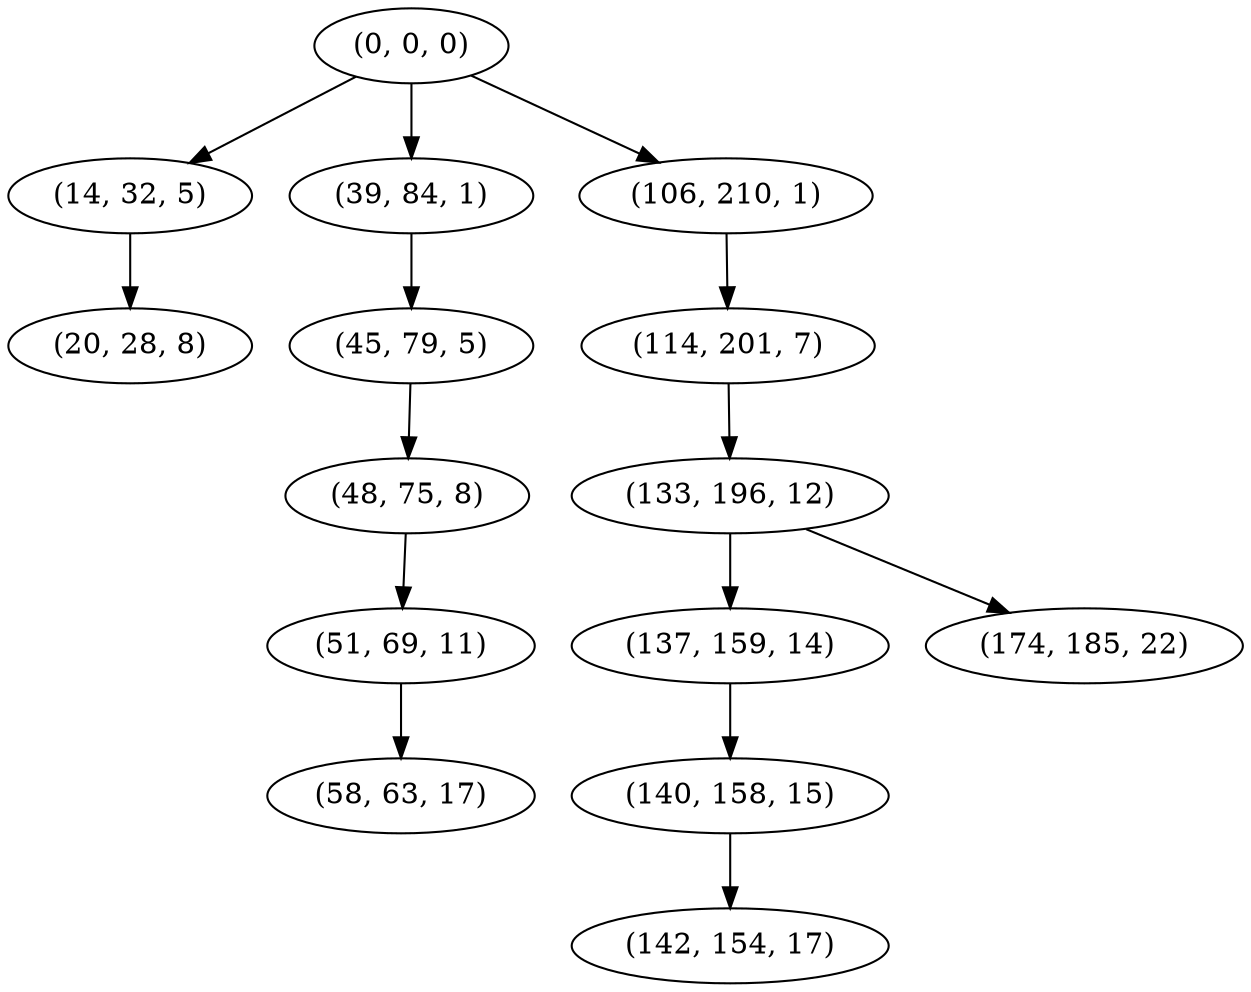 digraph tree {
    "(0, 0, 0)";
    "(14, 32, 5)";
    "(20, 28, 8)";
    "(39, 84, 1)";
    "(45, 79, 5)";
    "(48, 75, 8)";
    "(51, 69, 11)";
    "(58, 63, 17)";
    "(106, 210, 1)";
    "(114, 201, 7)";
    "(133, 196, 12)";
    "(137, 159, 14)";
    "(140, 158, 15)";
    "(142, 154, 17)";
    "(174, 185, 22)";
    "(0, 0, 0)" -> "(14, 32, 5)";
    "(0, 0, 0)" -> "(39, 84, 1)";
    "(0, 0, 0)" -> "(106, 210, 1)";
    "(14, 32, 5)" -> "(20, 28, 8)";
    "(39, 84, 1)" -> "(45, 79, 5)";
    "(45, 79, 5)" -> "(48, 75, 8)";
    "(48, 75, 8)" -> "(51, 69, 11)";
    "(51, 69, 11)" -> "(58, 63, 17)";
    "(106, 210, 1)" -> "(114, 201, 7)";
    "(114, 201, 7)" -> "(133, 196, 12)";
    "(133, 196, 12)" -> "(137, 159, 14)";
    "(133, 196, 12)" -> "(174, 185, 22)";
    "(137, 159, 14)" -> "(140, 158, 15)";
    "(140, 158, 15)" -> "(142, 154, 17)";
}

